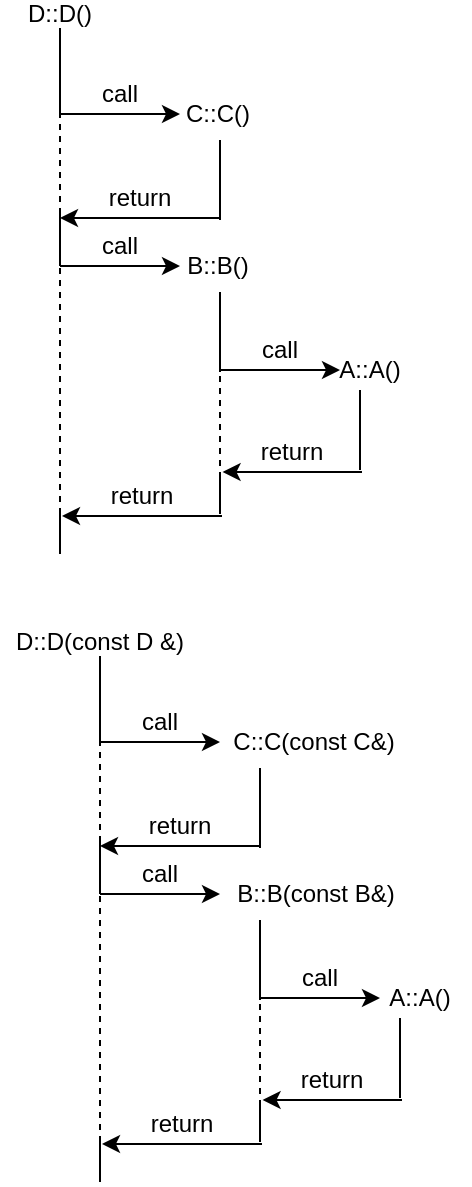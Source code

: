 <mxfile version="21.1.9" type="github">
  <diagram name="Page-1" id="jzrzwOPoYyNJ-fxy42DH">
    <mxGraphModel dx="664" dy="1010" grid="1" gridSize="10" guides="1" tooltips="1" connect="1" arrows="1" fold="1" page="1" pageScale="1" pageWidth="827" pageHeight="1169" math="0" shadow="0">
      <root>
        <mxCell id="0" />
        <mxCell id="1" parent="0" />
        <mxCell id="7ToaACuIXeCCzLui-t20-1" value="D::D()" style="text;html=1;strokeColor=none;fillColor=none;align=center;verticalAlign=middle;whiteSpace=wrap;rounded=0;" vertex="1" parent="1">
          <mxGeometry x="90" y="235" width="40" height="10" as="geometry" />
        </mxCell>
        <mxCell id="7ToaACuIXeCCzLui-t20-2" value="C::C()" style="text;html=1;strokeColor=none;fillColor=none;align=center;verticalAlign=middle;whiteSpace=wrap;rounded=0;" vertex="1" parent="1">
          <mxGeometry x="174" y="280" width="30" height="20" as="geometry" />
        </mxCell>
        <mxCell id="7ToaACuIXeCCzLui-t20-3" value="" style="endArrow=none;dashed=1;html=1;rounded=0;entryX=0.5;entryY=1;entryDx=0;entryDy=0;" edge="1" parent="1" target="7ToaACuIXeCCzLui-t20-1">
          <mxGeometry width="50" height="50" relative="1" as="geometry">
            <mxPoint x="110" y="490" as="sourcePoint" />
            <mxPoint x="160" y="360" as="targetPoint" />
          </mxGeometry>
        </mxCell>
        <mxCell id="7ToaACuIXeCCzLui-t20-4" value="" style="endArrow=none;html=1;rounded=0;" edge="1" parent="1">
          <mxGeometry width="50" height="50" relative="1" as="geometry">
            <mxPoint x="110" y="290" as="sourcePoint" />
            <mxPoint x="110" y="250" as="targetPoint" />
          </mxGeometry>
        </mxCell>
        <mxCell id="7ToaACuIXeCCzLui-t20-7" value="" style="endArrow=none;html=1;rounded=0;" edge="1" parent="1">
          <mxGeometry width="50" height="50" relative="1" as="geometry">
            <mxPoint x="190" y="343" as="sourcePoint" />
            <mxPoint x="190" y="303" as="targetPoint" />
          </mxGeometry>
        </mxCell>
        <mxCell id="7ToaACuIXeCCzLui-t20-11" value="" style="group" vertex="1" connectable="0" parent="1">
          <mxGeometry x="110" y="270" width="60" height="20" as="geometry" />
        </mxCell>
        <mxCell id="7ToaACuIXeCCzLui-t20-9" value="" style="group" vertex="1" connectable="0" parent="7ToaACuIXeCCzLui-t20-11">
          <mxGeometry width="60" height="20" as="geometry" />
        </mxCell>
        <mxCell id="7ToaACuIXeCCzLui-t20-5" value="" style="endArrow=classic;html=1;rounded=0;" edge="1" parent="7ToaACuIXeCCzLui-t20-9">
          <mxGeometry width="50" height="50" relative="1" as="geometry">
            <mxPoint y="20" as="sourcePoint" />
            <mxPoint x="60" y="20" as="targetPoint" />
          </mxGeometry>
        </mxCell>
        <mxCell id="7ToaACuIXeCCzLui-t20-8" value="call" style="text;html=1;strokeColor=none;fillColor=none;align=center;verticalAlign=middle;whiteSpace=wrap;rounded=0;" vertex="1" parent="7ToaACuIXeCCzLui-t20-11">
          <mxGeometry x="15" width="30" height="20" as="geometry" />
        </mxCell>
        <mxCell id="7ToaACuIXeCCzLui-t20-13" value="" style="group" vertex="1" connectable="0" parent="1">
          <mxGeometry x="190" y="398" width="60" height="20" as="geometry" />
        </mxCell>
        <mxCell id="7ToaACuIXeCCzLui-t20-14" value="" style="group" vertex="1" connectable="0" parent="7ToaACuIXeCCzLui-t20-13">
          <mxGeometry width="60" height="20" as="geometry" />
        </mxCell>
        <mxCell id="7ToaACuIXeCCzLui-t20-15" value="" style="endArrow=classic;html=1;rounded=0;" edge="1" parent="7ToaACuIXeCCzLui-t20-14">
          <mxGeometry width="50" height="50" relative="1" as="geometry">
            <mxPoint y="20" as="sourcePoint" />
            <mxPoint x="60" y="20" as="targetPoint" />
          </mxGeometry>
        </mxCell>
        <mxCell id="7ToaACuIXeCCzLui-t20-16" value="call" style="text;html=1;strokeColor=none;fillColor=none;align=center;verticalAlign=middle;whiteSpace=wrap;rounded=0;" vertex="1" parent="7ToaACuIXeCCzLui-t20-13">
          <mxGeometry x="15" width="30" height="20" as="geometry" />
        </mxCell>
        <mxCell id="7ToaACuIXeCCzLui-t20-17" value="A::A()" style="text;html=1;strokeColor=none;fillColor=none;align=center;verticalAlign=middle;whiteSpace=wrap;rounded=0;" vertex="1" parent="1">
          <mxGeometry x="250" y="408" width="30" height="20" as="geometry" />
        </mxCell>
        <mxCell id="7ToaACuIXeCCzLui-t20-19" value="" style="endArrow=none;html=1;rounded=0;" edge="1" parent="1">
          <mxGeometry width="50" height="50" relative="1" as="geometry">
            <mxPoint x="260" y="468" as="sourcePoint" />
            <mxPoint x="260" y="428" as="targetPoint" />
          </mxGeometry>
        </mxCell>
        <mxCell id="7ToaACuIXeCCzLui-t20-26" value="" style="group" vertex="1" connectable="0" parent="1">
          <mxGeometry x="120" y="322" width="70" height="20" as="geometry" />
        </mxCell>
        <mxCell id="7ToaACuIXeCCzLui-t20-24" value="return" style="text;html=1;strokeColor=none;fillColor=none;align=center;verticalAlign=middle;whiteSpace=wrap;rounded=0;" vertex="1" parent="7ToaACuIXeCCzLui-t20-26">
          <mxGeometry x="15" width="30" height="20" as="geometry" />
        </mxCell>
        <mxCell id="7ToaACuIXeCCzLui-t20-25" value="" style="endArrow=classic;html=1;rounded=0;" edge="1" parent="7ToaACuIXeCCzLui-t20-26">
          <mxGeometry width="50" height="50" relative="1" as="geometry">
            <mxPoint x="70" y="20" as="sourcePoint" />
            <mxPoint x="-10" y="20" as="targetPoint" />
          </mxGeometry>
        </mxCell>
        <mxCell id="7ToaACuIXeCCzLui-t20-27" value="B::B()" style="text;html=1;strokeColor=none;fillColor=none;align=center;verticalAlign=middle;whiteSpace=wrap;rounded=0;" vertex="1" parent="1">
          <mxGeometry x="174" y="356" width="30" height="20" as="geometry" />
        </mxCell>
        <mxCell id="7ToaACuIXeCCzLui-t20-28" value="" style="endArrow=none;html=1;rounded=0;" edge="1" parent="1">
          <mxGeometry width="50" height="50" relative="1" as="geometry">
            <mxPoint x="110" y="366" as="sourcePoint" />
            <mxPoint x="110" y="340" as="targetPoint" />
          </mxGeometry>
        </mxCell>
        <mxCell id="7ToaACuIXeCCzLui-t20-29" value="" style="endArrow=none;html=1;rounded=0;" edge="1" parent="1">
          <mxGeometry width="50" height="50" relative="1" as="geometry">
            <mxPoint x="190" y="419" as="sourcePoint" />
            <mxPoint x="190" y="379" as="targetPoint" />
          </mxGeometry>
        </mxCell>
        <mxCell id="7ToaACuIXeCCzLui-t20-30" value="" style="group" vertex="1" connectable="0" parent="1">
          <mxGeometry x="110" y="346" width="60" height="20" as="geometry" />
        </mxCell>
        <mxCell id="7ToaACuIXeCCzLui-t20-31" value="" style="group" vertex="1" connectable="0" parent="7ToaACuIXeCCzLui-t20-30">
          <mxGeometry width="60" height="20" as="geometry" />
        </mxCell>
        <mxCell id="7ToaACuIXeCCzLui-t20-32" value="" style="endArrow=classic;html=1;rounded=0;" edge="1" parent="7ToaACuIXeCCzLui-t20-31">
          <mxGeometry width="50" height="50" relative="1" as="geometry">
            <mxPoint y="20" as="sourcePoint" />
            <mxPoint x="60" y="20" as="targetPoint" />
          </mxGeometry>
        </mxCell>
        <mxCell id="7ToaACuIXeCCzLui-t20-33" value="call" style="text;html=1;strokeColor=none;fillColor=none;align=center;verticalAlign=middle;whiteSpace=wrap;rounded=0;" vertex="1" parent="7ToaACuIXeCCzLui-t20-30">
          <mxGeometry x="15" width="30" height="20" as="geometry" />
        </mxCell>
        <mxCell id="7ToaACuIXeCCzLui-t20-34" value="" style="group" vertex="1" connectable="0" parent="1">
          <mxGeometry x="200" y="449" width="61" height="20" as="geometry" />
        </mxCell>
        <mxCell id="7ToaACuIXeCCzLui-t20-35" value="return" style="text;html=1;strokeColor=none;fillColor=none;align=center;verticalAlign=middle;whiteSpace=wrap;rounded=0;" vertex="1" parent="7ToaACuIXeCCzLui-t20-34">
          <mxGeometry x="13.071" width="26.143" height="20" as="geometry" />
        </mxCell>
        <mxCell id="7ToaACuIXeCCzLui-t20-36" value="" style="endArrow=classic;html=1;rounded=0;" edge="1" parent="7ToaACuIXeCCzLui-t20-34">
          <mxGeometry width="50" height="50" relative="1" as="geometry">
            <mxPoint x="61" y="20" as="sourcePoint" />
            <mxPoint x="-8.714" y="20" as="targetPoint" />
          </mxGeometry>
        </mxCell>
        <mxCell id="7ToaACuIXeCCzLui-t20-37" value="" style="endArrow=none;dashed=1;html=1;rounded=0;entryX=0.5;entryY=1;entryDx=0;entryDy=0;" edge="1" parent="1">
          <mxGeometry width="50" height="50" relative="1" as="geometry">
            <mxPoint x="190" y="490" as="sourcePoint" />
            <mxPoint x="190" y="380" as="targetPoint" />
          </mxGeometry>
        </mxCell>
        <mxCell id="7ToaACuIXeCCzLui-t20-38" value="" style="group" vertex="1" connectable="0" parent="1">
          <mxGeometry x="121" y="471" width="70" height="20" as="geometry" />
        </mxCell>
        <mxCell id="7ToaACuIXeCCzLui-t20-39" value="return" style="text;html=1;strokeColor=none;fillColor=none;align=center;verticalAlign=middle;whiteSpace=wrap;rounded=0;" vertex="1" parent="7ToaACuIXeCCzLui-t20-38">
          <mxGeometry x="15" width="30" height="20" as="geometry" />
        </mxCell>
        <mxCell id="7ToaACuIXeCCzLui-t20-40" value="" style="endArrow=classic;html=1;rounded=0;" edge="1" parent="7ToaACuIXeCCzLui-t20-38">
          <mxGeometry width="50" height="50" relative="1" as="geometry">
            <mxPoint x="70" y="20" as="sourcePoint" />
            <mxPoint x="-10" y="20" as="targetPoint" />
          </mxGeometry>
        </mxCell>
        <mxCell id="7ToaACuIXeCCzLui-t20-41" value="" style="endArrow=none;html=1;rounded=0;" edge="1" parent="1">
          <mxGeometry width="50" height="50" relative="1" as="geometry">
            <mxPoint x="190" y="490" as="sourcePoint" />
            <mxPoint x="190" y="470" as="targetPoint" />
          </mxGeometry>
        </mxCell>
        <mxCell id="7ToaACuIXeCCzLui-t20-42" value="" style="endArrow=none;html=1;rounded=0;" edge="1" parent="1">
          <mxGeometry width="50" height="50" relative="1" as="geometry">
            <mxPoint x="110" y="510" as="sourcePoint" />
            <mxPoint x="110" y="490" as="targetPoint" />
          </mxGeometry>
        </mxCell>
        <mxCell id="7ToaACuIXeCCzLui-t20-111" value="" style="group" vertex="1" connectable="0" parent="1">
          <mxGeometry x="80" y="549" width="235" height="275" as="geometry" />
        </mxCell>
        <mxCell id="7ToaACuIXeCCzLui-t20-77" value="D::D(const D &amp;amp;)" style="text;html=1;strokeColor=none;fillColor=none;align=center;verticalAlign=middle;whiteSpace=wrap;rounded=0;" vertex="1" parent="7ToaACuIXeCCzLui-t20-111">
          <mxGeometry width="100" height="10" as="geometry" />
        </mxCell>
        <mxCell id="7ToaACuIXeCCzLui-t20-78" value="C::C(const C&amp;amp;)" style="text;html=1;strokeColor=none;fillColor=none;align=center;verticalAlign=middle;whiteSpace=wrap;rounded=0;" vertex="1" parent="7ToaACuIXeCCzLui-t20-111">
          <mxGeometry x="109" y="45" width="96" height="20" as="geometry" />
        </mxCell>
        <mxCell id="7ToaACuIXeCCzLui-t20-79" value="" style="endArrow=none;dashed=1;html=1;rounded=0;entryX=0.5;entryY=1;entryDx=0;entryDy=0;" edge="1" parent="7ToaACuIXeCCzLui-t20-111" target="7ToaACuIXeCCzLui-t20-77">
          <mxGeometry width="50" height="50" relative="1" as="geometry">
            <mxPoint x="50" y="255" as="sourcePoint" />
            <mxPoint x="100" y="125" as="targetPoint" />
          </mxGeometry>
        </mxCell>
        <mxCell id="7ToaACuIXeCCzLui-t20-80" value="" style="endArrow=none;html=1;rounded=0;" edge="1" parent="7ToaACuIXeCCzLui-t20-111">
          <mxGeometry width="50" height="50" relative="1" as="geometry">
            <mxPoint x="50" y="55" as="sourcePoint" />
            <mxPoint x="50" y="15" as="targetPoint" />
          </mxGeometry>
        </mxCell>
        <mxCell id="7ToaACuIXeCCzLui-t20-81" value="" style="endArrow=none;html=1;rounded=0;" edge="1" parent="7ToaACuIXeCCzLui-t20-111">
          <mxGeometry width="50" height="50" relative="1" as="geometry">
            <mxPoint x="130" y="108" as="sourcePoint" />
            <mxPoint x="130" y="68" as="targetPoint" />
          </mxGeometry>
        </mxCell>
        <mxCell id="7ToaACuIXeCCzLui-t20-82" value="" style="group" vertex="1" connectable="0" parent="7ToaACuIXeCCzLui-t20-111">
          <mxGeometry x="50" y="35" width="60" height="20" as="geometry" />
        </mxCell>
        <mxCell id="7ToaACuIXeCCzLui-t20-83" value="" style="group" vertex="1" connectable="0" parent="7ToaACuIXeCCzLui-t20-82">
          <mxGeometry width="60" height="20" as="geometry" />
        </mxCell>
        <mxCell id="7ToaACuIXeCCzLui-t20-84" value="" style="endArrow=classic;html=1;rounded=0;" edge="1" parent="7ToaACuIXeCCzLui-t20-83">
          <mxGeometry width="50" height="50" relative="1" as="geometry">
            <mxPoint y="20" as="sourcePoint" />
            <mxPoint x="60" y="20" as="targetPoint" />
          </mxGeometry>
        </mxCell>
        <mxCell id="7ToaACuIXeCCzLui-t20-85" value="call" style="text;html=1;strokeColor=none;fillColor=none;align=center;verticalAlign=middle;whiteSpace=wrap;rounded=0;" vertex="1" parent="7ToaACuIXeCCzLui-t20-82">
          <mxGeometry x="15" width="30" height="20" as="geometry" />
        </mxCell>
        <mxCell id="7ToaACuIXeCCzLui-t20-86" value="" style="group" vertex="1" connectable="0" parent="7ToaACuIXeCCzLui-t20-111">
          <mxGeometry x="130" y="163" width="60" height="20" as="geometry" />
        </mxCell>
        <mxCell id="7ToaACuIXeCCzLui-t20-87" value="" style="group" vertex="1" connectable="0" parent="7ToaACuIXeCCzLui-t20-86">
          <mxGeometry width="60" height="20" as="geometry" />
        </mxCell>
        <mxCell id="7ToaACuIXeCCzLui-t20-88" value="" style="endArrow=classic;html=1;rounded=0;" edge="1" parent="7ToaACuIXeCCzLui-t20-87">
          <mxGeometry width="50" height="50" relative="1" as="geometry">
            <mxPoint y="20" as="sourcePoint" />
            <mxPoint x="60" y="20" as="targetPoint" />
          </mxGeometry>
        </mxCell>
        <mxCell id="7ToaACuIXeCCzLui-t20-89" value="call" style="text;html=1;strokeColor=none;fillColor=none;align=center;verticalAlign=middle;whiteSpace=wrap;rounded=0;" vertex="1" parent="7ToaACuIXeCCzLui-t20-86">
          <mxGeometry x="15" width="30" height="20" as="geometry" />
        </mxCell>
        <mxCell id="7ToaACuIXeCCzLui-t20-90" value="A::A()" style="text;html=1;strokeColor=none;fillColor=none;align=center;verticalAlign=middle;whiteSpace=wrap;rounded=0;" vertex="1" parent="7ToaACuIXeCCzLui-t20-111">
          <mxGeometry x="185" y="173" width="50" height="20" as="geometry" />
        </mxCell>
        <mxCell id="7ToaACuIXeCCzLui-t20-91" value="" style="endArrow=none;html=1;rounded=0;" edge="1" parent="7ToaACuIXeCCzLui-t20-111">
          <mxGeometry width="50" height="50" relative="1" as="geometry">
            <mxPoint x="200" y="233" as="sourcePoint" />
            <mxPoint x="200" y="193" as="targetPoint" />
          </mxGeometry>
        </mxCell>
        <mxCell id="7ToaACuIXeCCzLui-t20-92" value="" style="group" vertex="1" connectable="0" parent="7ToaACuIXeCCzLui-t20-111">
          <mxGeometry x="60" y="87" width="70" height="20" as="geometry" />
        </mxCell>
        <mxCell id="7ToaACuIXeCCzLui-t20-93" value="return" style="text;html=1;strokeColor=none;fillColor=none;align=center;verticalAlign=middle;whiteSpace=wrap;rounded=0;" vertex="1" parent="7ToaACuIXeCCzLui-t20-92">
          <mxGeometry x="15" width="30" height="20" as="geometry" />
        </mxCell>
        <mxCell id="7ToaACuIXeCCzLui-t20-94" value="" style="endArrow=classic;html=1;rounded=0;" edge="1" parent="7ToaACuIXeCCzLui-t20-92">
          <mxGeometry width="50" height="50" relative="1" as="geometry">
            <mxPoint x="70" y="20" as="sourcePoint" />
            <mxPoint x="-10" y="20" as="targetPoint" />
          </mxGeometry>
        </mxCell>
        <mxCell id="7ToaACuIXeCCzLui-t20-95" value="B::B(const B&amp;amp;)" style="text;html=1;strokeColor=none;fillColor=none;align=center;verticalAlign=middle;whiteSpace=wrap;rounded=0;" vertex="1" parent="7ToaACuIXeCCzLui-t20-111">
          <mxGeometry x="115" y="121" width="86" height="20" as="geometry" />
        </mxCell>
        <mxCell id="7ToaACuIXeCCzLui-t20-96" value="" style="endArrow=none;html=1;rounded=0;" edge="1" parent="7ToaACuIXeCCzLui-t20-111">
          <mxGeometry width="50" height="50" relative="1" as="geometry">
            <mxPoint x="50" y="131" as="sourcePoint" />
            <mxPoint x="50" y="105" as="targetPoint" />
          </mxGeometry>
        </mxCell>
        <mxCell id="7ToaACuIXeCCzLui-t20-97" value="" style="endArrow=none;html=1;rounded=0;" edge="1" parent="7ToaACuIXeCCzLui-t20-111">
          <mxGeometry width="50" height="50" relative="1" as="geometry">
            <mxPoint x="130" y="184" as="sourcePoint" />
            <mxPoint x="130" y="144" as="targetPoint" />
          </mxGeometry>
        </mxCell>
        <mxCell id="7ToaACuIXeCCzLui-t20-98" value="" style="group" vertex="1" connectable="0" parent="7ToaACuIXeCCzLui-t20-111">
          <mxGeometry x="50" y="111" width="60" height="20" as="geometry" />
        </mxCell>
        <mxCell id="7ToaACuIXeCCzLui-t20-99" value="" style="group" vertex="1" connectable="0" parent="7ToaACuIXeCCzLui-t20-98">
          <mxGeometry width="60" height="20" as="geometry" />
        </mxCell>
        <mxCell id="7ToaACuIXeCCzLui-t20-100" value="" style="endArrow=classic;html=1;rounded=0;" edge="1" parent="7ToaACuIXeCCzLui-t20-99">
          <mxGeometry width="50" height="50" relative="1" as="geometry">
            <mxPoint y="20" as="sourcePoint" />
            <mxPoint x="60" y="20" as="targetPoint" />
          </mxGeometry>
        </mxCell>
        <mxCell id="7ToaACuIXeCCzLui-t20-101" value="call" style="text;html=1;strokeColor=none;fillColor=none;align=center;verticalAlign=middle;whiteSpace=wrap;rounded=0;" vertex="1" parent="7ToaACuIXeCCzLui-t20-98">
          <mxGeometry x="15" width="30" height="20" as="geometry" />
        </mxCell>
        <mxCell id="7ToaACuIXeCCzLui-t20-102" value="" style="group" vertex="1" connectable="0" parent="7ToaACuIXeCCzLui-t20-111">
          <mxGeometry x="140" y="214" width="61" height="20" as="geometry" />
        </mxCell>
        <mxCell id="7ToaACuIXeCCzLui-t20-103" value="return" style="text;html=1;strokeColor=none;fillColor=none;align=center;verticalAlign=middle;whiteSpace=wrap;rounded=0;" vertex="1" parent="7ToaACuIXeCCzLui-t20-102">
          <mxGeometry x="13.071" width="26.143" height="20" as="geometry" />
        </mxCell>
        <mxCell id="7ToaACuIXeCCzLui-t20-104" value="" style="endArrow=classic;html=1;rounded=0;" edge="1" parent="7ToaACuIXeCCzLui-t20-102">
          <mxGeometry width="50" height="50" relative="1" as="geometry">
            <mxPoint x="61" y="20" as="sourcePoint" />
            <mxPoint x="-8.714" y="20" as="targetPoint" />
          </mxGeometry>
        </mxCell>
        <mxCell id="7ToaACuIXeCCzLui-t20-105" value="" style="endArrow=none;dashed=1;html=1;rounded=0;entryX=0.5;entryY=1;entryDx=0;entryDy=0;" edge="1" parent="7ToaACuIXeCCzLui-t20-111">
          <mxGeometry width="50" height="50" relative="1" as="geometry">
            <mxPoint x="130" y="255" as="sourcePoint" />
            <mxPoint x="130" y="145" as="targetPoint" />
          </mxGeometry>
        </mxCell>
        <mxCell id="7ToaACuIXeCCzLui-t20-106" value="" style="group" vertex="1" connectable="0" parent="7ToaACuIXeCCzLui-t20-111">
          <mxGeometry x="61" y="236" width="70" height="20" as="geometry" />
        </mxCell>
        <mxCell id="7ToaACuIXeCCzLui-t20-107" value="return" style="text;html=1;strokeColor=none;fillColor=none;align=center;verticalAlign=middle;whiteSpace=wrap;rounded=0;" vertex="1" parent="7ToaACuIXeCCzLui-t20-106">
          <mxGeometry x="15" width="30" height="20" as="geometry" />
        </mxCell>
        <mxCell id="7ToaACuIXeCCzLui-t20-108" value="" style="endArrow=classic;html=1;rounded=0;" edge="1" parent="7ToaACuIXeCCzLui-t20-106">
          <mxGeometry width="50" height="50" relative="1" as="geometry">
            <mxPoint x="70" y="20" as="sourcePoint" />
            <mxPoint x="-10" y="20" as="targetPoint" />
          </mxGeometry>
        </mxCell>
        <mxCell id="7ToaACuIXeCCzLui-t20-109" value="" style="endArrow=none;html=1;rounded=0;" edge="1" parent="7ToaACuIXeCCzLui-t20-111">
          <mxGeometry width="50" height="50" relative="1" as="geometry">
            <mxPoint x="130" y="255" as="sourcePoint" />
            <mxPoint x="130" y="235" as="targetPoint" />
          </mxGeometry>
        </mxCell>
        <mxCell id="7ToaACuIXeCCzLui-t20-110" value="" style="endArrow=none;html=1;rounded=0;" edge="1" parent="7ToaACuIXeCCzLui-t20-111">
          <mxGeometry width="50" height="50" relative="1" as="geometry">
            <mxPoint x="50" y="275" as="sourcePoint" />
            <mxPoint x="50" y="255" as="targetPoint" />
          </mxGeometry>
        </mxCell>
      </root>
    </mxGraphModel>
  </diagram>
</mxfile>
